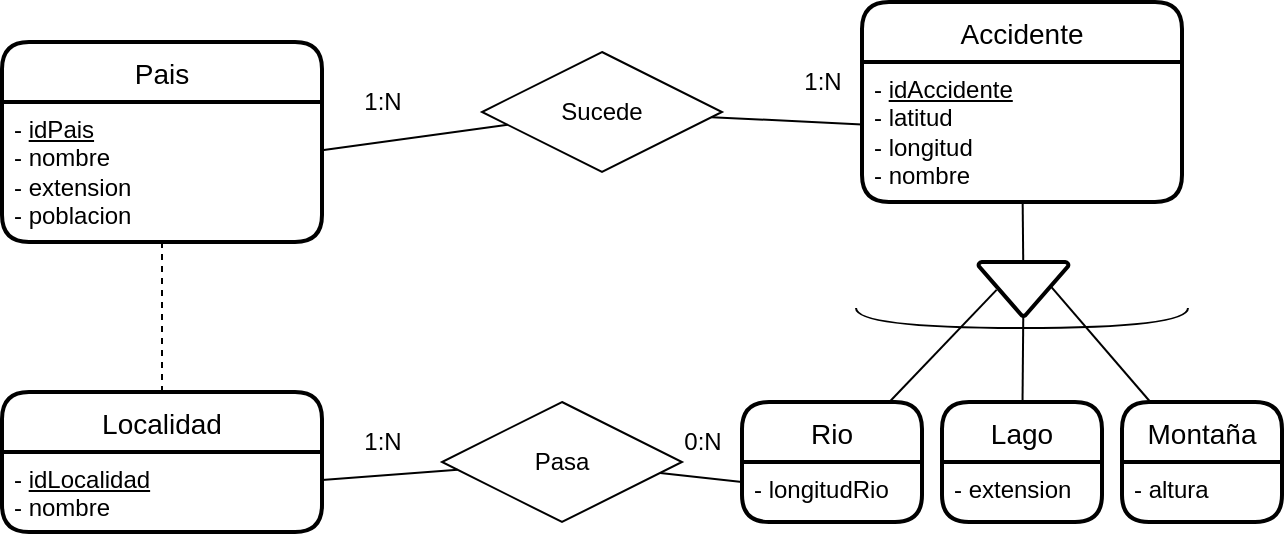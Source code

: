 <mxfile version="20.1.3" type="github">
  <diagram id="2cmeFbjExY237WY8n_J0" name="Pàgina-1">
    <mxGraphModel dx="1463" dy="629" grid="1" gridSize="10" guides="1" tooltips="1" connect="1" arrows="1" fold="1" page="1" pageScale="1" pageWidth="827" pageHeight="1169" math="0" shadow="0">
      <root>
        <mxCell id="0" />
        <mxCell id="1" parent="0" />
        <mxCell id="YCEQ_X1K06xCHxd9x4Mt-1" value="Accidente" style="swimlane;childLayout=stackLayout;horizontal=1;startSize=30;horizontalStack=0;rounded=1;fontSize=14;fontStyle=0;strokeWidth=2;resizeParent=0;resizeLast=1;shadow=0;dashed=0;align=center;" parent="1" vertex="1">
          <mxGeometry y="120" width="160" height="100" as="geometry" />
        </mxCell>
        <mxCell id="YCEQ_X1K06xCHxd9x4Mt-2" value="- &lt;u&gt;idAccidente&lt;/u&gt;&lt;br&gt;- latitud&lt;br&gt;- longitud&lt;br&gt;- nombre" style="align=left;strokeColor=none;fillColor=none;spacingLeft=4;fontSize=12;verticalAlign=top;resizable=0;rotatable=0;part=1;html=1;" parent="YCEQ_X1K06xCHxd9x4Mt-1" vertex="1">
          <mxGeometry y="30" width="160" height="70" as="geometry" />
        </mxCell>
        <mxCell id="YCEQ_X1K06xCHxd9x4Mt-4" value="Pais" style="swimlane;childLayout=stackLayout;horizontal=1;startSize=30;horizontalStack=0;rounded=1;fontSize=14;fontStyle=0;strokeWidth=2;resizeParent=0;resizeLast=1;shadow=0;dashed=0;align=center;" parent="1" vertex="1">
          <mxGeometry x="-430" y="140" width="160" height="100" as="geometry" />
        </mxCell>
        <mxCell id="YCEQ_X1K06xCHxd9x4Mt-5" value="- &lt;u&gt;idPais&lt;/u&gt;&lt;br&gt;&lt;div&gt;- nombre&lt;/div&gt;&lt;div&gt;- extension&lt;/div&gt;&lt;div&gt;- poblacion&lt;br&gt;&lt;/div&gt;" style="align=left;strokeColor=none;fillColor=none;spacingLeft=4;fontSize=12;verticalAlign=top;resizable=0;rotatable=0;part=1;html=1;" parent="YCEQ_X1K06xCHxd9x4Mt-4" vertex="1">
          <mxGeometry y="30" width="160" height="70" as="geometry" />
        </mxCell>
        <mxCell id="YCEQ_X1K06xCHxd9x4Mt-7" value="Localidad" style="swimlane;childLayout=stackLayout;horizontal=1;startSize=30;horizontalStack=0;rounded=1;fontSize=14;fontStyle=0;strokeWidth=2;resizeParent=0;resizeLast=1;shadow=0;dashed=0;align=center;" parent="1" vertex="1">
          <mxGeometry x="-430" y="315" width="160" height="70" as="geometry" />
        </mxCell>
        <mxCell id="YCEQ_X1K06xCHxd9x4Mt-8" value="- &lt;u&gt;idLocalidad&lt;/u&gt;&lt;br&gt;- nombre" style="align=left;strokeColor=none;fillColor=none;spacingLeft=4;fontSize=12;verticalAlign=top;resizable=0;rotatable=0;part=1;html=1;" parent="YCEQ_X1K06xCHxd9x4Mt-7" vertex="1">
          <mxGeometry y="30" width="160" height="40" as="geometry" />
        </mxCell>
        <mxCell id="YCEQ_X1K06xCHxd9x4Mt-15" value="Sucede" style="shape=rhombus;perimeter=rhombusPerimeter;whiteSpace=wrap;html=1;align=center;" parent="1" vertex="1">
          <mxGeometry x="-190" y="145" width="120" height="60" as="geometry" />
        </mxCell>
        <mxCell id="YCEQ_X1K06xCHxd9x4Mt-16" value="Pasa" style="shape=rhombus;perimeter=rhombusPerimeter;whiteSpace=wrap;html=1;align=center;" parent="1" vertex="1">
          <mxGeometry x="-210" y="320" width="120" height="60" as="geometry" />
        </mxCell>
        <mxCell id="YCEQ_X1K06xCHxd9x4Mt-17" value="" style="endArrow=none;html=1;rounded=0;" parent="1" source="YCEQ_X1K06xCHxd9x4Mt-5" target="YCEQ_X1K06xCHxd9x4Mt-15" edge="1">
          <mxGeometry relative="1" as="geometry">
            <mxPoint x="-210" y="260" as="sourcePoint" />
            <mxPoint x="-50" y="260" as="targetPoint" />
          </mxGeometry>
        </mxCell>
        <mxCell id="YCEQ_X1K06xCHxd9x4Mt-18" value="" style="endArrow=none;html=1;rounded=0;" parent="1" source="YCEQ_X1K06xCHxd9x4Mt-2" target="YCEQ_X1K06xCHxd9x4Mt-15" edge="1">
          <mxGeometry relative="1" as="geometry">
            <mxPoint x="-260" y="194.545" as="sourcePoint" />
            <mxPoint x="-172.8" y="188.6" as="targetPoint" />
          </mxGeometry>
        </mxCell>
        <mxCell id="YCEQ_X1K06xCHxd9x4Mt-19" value="" style="endArrow=none;html=1;rounded=0;" parent="1" source="YCEQ_X1K06xCHxd9x4Mt-16" target="YCEQ_X1K06xCHxd9x4Mt-8" edge="1">
          <mxGeometry relative="1" as="geometry">
            <mxPoint x="10" y="191.19" as="sourcePoint" />
            <mxPoint x="-65.217" y="187.609" as="targetPoint" />
          </mxGeometry>
        </mxCell>
        <mxCell id="YCEQ_X1K06xCHxd9x4Mt-20" value="" style="endArrow=none;html=1;rounded=0;dashed=1;" parent="1" source="YCEQ_X1K06xCHxd9x4Mt-7" target="YCEQ_X1K06xCHxd9x4Mt-5" edge="1">
          <mxGeometry relative="1" as="geometry">
            <mxPoint x="-340" y="320" as="sourcePoint" />
            <mxPoint x="-260" y="368.684" as="targetPoint" />
          </mxGeometry>
        </mxCell>
        <mxCell id="YCEQ_X1K06xCHxd9x4Mt-21" value="" style="endArrow=none;html=1;rounded=0;" parent="1" source="YCEQ_X1K06xCHxd9x4Mt-12" target="YCEQ_X1K06xCHxd9x4Mt-16" edge="1">
          <mxGeometry relative="1" as="geometry">
            <mxPoint x="-192.174" y="363.913" as="sourcePoint" />
            <mxPoint x="-260" y="369" as="targetPoint" />
          </mxGeometry>
        </mxCell>
        <mxCell id="YCEQ_X1K06xCHxd9x4Mt-24" value="" style="endArrow=none;html=1;rounded=0;" parent="1" source="YCEQ_X1K06xCHxd9x4Mt-22" target="YCEQ_X1K06xCHxd9x4Mt-2" edge="1">
          <mxGeometry relative="1" as="geometry">
            <mxPoint x="-50" y="370" as="sourcePoint" />
            <mxPoint x="-90.909" y="365.455" as="targetPoint" />
          </mxGeometry>
        </mxCell>
        <mxCell id="YCEQ_X1K06xCHxd9x4Mt-28" value="" style="group" parent="1" vertex="1" connectable="0">
          <mxGeometry x="-60" y="250" width="270" height="130" as="geometry" />
        </mxCell>
        <mxCell id="YCEQ_X1K06xCHxd9x4Mt-9" value="Lago" style="swimlane;childLayout=stackLayout;horizontal=1;startSize=30;horizontalStack=0;rounded=1;fontSize=14;fontStyle=0;strokeWidth=2;resizeParent=0;resizeLast=1;shadow=0;dashed=0;align=center;" parent="YCEQ_X1K06xCHxd9x4Mt-28" vertex="1">
          <mxGeometry x="100" y="70" width="80" height="60" as="geometry" />
        </mxCell>
        <mxCell id="YCEQ_X1K06xCHxd9x4Mt-10" value="- extension" style="align=left;strokeColor=none;fillColor=none;spacingLeft=4;fontSize=12;verticalAlign=top;resizable=0;rotatable=0;part=1;html=1;" parent="YCEQ_X1K06xCHxd9x4Mt-9" vertex="1">
          <mxGeometry y="30" width="80" height="30" as="geometry" />
        </mxCell>
        <mxCell id="YCEQ_X1K06xCHxd9x4Mt-11" value="Rio" style="swimlane;childLayout=stackLayout;horizontal=1;startSize=30;horizontalStack=0;rounded=1;fontSize=14;fontStyle=0;strokeWidth=2;resizeParent=0;resizeLast=1;shadow=0;dashed=0;align=center;" parent="YCEQ_X1K06xCHxd9x4Mt-28" vertex="1">
          <mxGeometry y="70" width="90" height="60" as="geometry" />
        </mxCell>
        <mxCell id="YCEQ_X1K06xCHxd9x4Mt-12" value="- longitudRio" style="align=left;strokeColor=none;fillColor=none;spacingLeft=4;fontSize=12;verticalAlign=top;resizable=0;rotatable=0;part=1;html=1;" parent="YCEQ_X1K06xCHxd9x4Mt-11" vertex="1">
          <mxGeometry y="30" width="90" height="30" as="geometry" />
        </mxCell>
        <mxCell id="YCEQ_X1K06xCHxd9x4Mt-13" value="Montaña" style="swimlane;childLayout=stackLayout;horizontal=1;startSize=30;horizontalStack=0;rounded=1;fontSize=14;fontStyle=0;strokeWidth=2;resizeParent=0;resizeLast=1;shadow=0;dashed=0;align=center;" parent="YCEQ_X1K06xCHxd9x4Mt-28" vertex="1">
          <mxGeometry x="190" y="70" width="80" height="60" as="geometry" />
        </mxCell>
        <mxCell id="YCEQ_X1K06xCHxd9x4Mt-14" value="- altura" style="align=left;strokeColor=none;fillColor=none;spacingLeft=4;fontSize=12;verticalAlign=top;resizable=0;rotatable=0;part=1;html=1;" parent="YCEQ_X1K06xCHxd9x4Mt-13" vertex="1">
          <mxGeometry y="30" width="80" height="30" as="geometry" />
        </mxCell>
        <mxCell id="YCEQ_X1K06xCHxd9x4Mt-22" value="" style="strokeWidth=2;html=1;shape=mxgraph.flowchart.merge_or_storage;whiteSpace=wrap;fontSize=12;" parent="YCEQ_X1K06xCHxd9x4Mt-28" vertex="1">
          <mxGeometry x="118.25" width="45" height="27" as="geometry" />
        </mxCell>
        <mxCell id="YCEQ_X1K06xCHxd9x4Mt-23" value="" style="shape=requiredInterface;html=1;verticalLabelPosition=bottom;sketch=0;fontSize=12;direction=south;" parent="YCEQ_X1K06xCHxd9x4Mt-28" vertex="1">
          <mxGeometry x="57" y="23" width="166" height="10" as="geometry" />
        </mxCell>
        <mxCell id="YCEQ_X1K06xCHxd9x4Mt-25" value="" style="endArrow=none;html=1;rounded=0;exitX=0.201;exitY=0.516;exitDx=0;exitDy=0;exitPerimeter=0;" parent="YCEQ_X1K06xCHxd9x4Mt-28" source="YCEQ_X1K06xCHxd9x4Mt-22" target="YCEQ_X1K06xCHxd9x4Mt-11" edge="1">
          <mxGeometry relative="1" as="geometry">
            <mxPoint x="150.621" y="10" as="sourcePoint" />
            <mxPoint x="150.334" y="-20" as="targetPoint" />
          </mxGeometry>
        </mxCell>
        <mxCell id="YCEQ_X1K06xCHxd9x4Mt-26" value="" style="endArrow=none;html=1;rounded=0;" parent="YCEQ_X1K06xCHxd9x4Mt-28" source="YCEQ_X1K06xCHxd9x4Mt-22" target="YCEQ_X1K06xCHxd9x4Mt-9" edge="1">
          <mxGeometry relative="1" as="geometry">
            <mxPoint x="137.295" y="23.932" as="sourcePoint" />
            <mxPoint x="80" y="80" as="targetPoint" />
          </mxGeometry>
        </mxCell>
        <mxCell id="YCEQ_X1K06xCHxd9x4Mt-27" value="" style="endArrow=none;html=1;rounded=0;exitX=0.794;exitY=0.432;exitDx=0;exitDy=0;exitPerimeter=0;" parent="YCEQ_X1K06xCHxd9x4Mt-28" source="YCEQ_X1K06xCHxd9x4Mt-22" target="YCEQ_X1K06xCHxd9x4Mt-13" edge="1">
          <mxGeometry relative="1" as="geometry">
            <mxPoint x="147.295" y="33.932" as="sourcePoint" />
            <mxPoint x="148.933" y="80" as="targetPoint" />
          </mxGeometry>
        </mxCell>
        <mxCell id="6E9oyV73zOLpp6oEfOBd-2" value="1:N" style="text;html=1;align=center;verticalAlign=middle;resizable=0;points=[];autosize=1;strokeColor=none;fillColor=none;" vertex="1" parent="1">
          <mxGeometry x="-260" y="155" width="40" height="30" as="geometry" />
        </mxCell>
        <mxCell id="6E9oyV73zOLpp6oEfOBd-3" value="1:N" style="text;html=1;align=center;verticalAlign=middle;resizable=0;points=[];autosize=1;strokeColor=none;fillColor=none;" vertex="1" parent="1">
          <mxGeometry x="-40" y="145" width="40" height="30" as="geometry" />
        </mxCell>
        <mxCell id="6E9oyV73zOLpp6oEfOBd-4" value="1:N" style="text;html=1;align=center;verticalAlign=middle;resizable=0;points=[];autosize=1;strokeColor=none;fillColor=none;" vertex="1" parent="1">
          <mxGeometry x="-260" y="325" width="40" height="30" as="geometry" />
        </mxCell>
        <mxCell id="6E9oyV73zOLpp6oEfOBd-7" value="0:N" style="text;html=1;align=center;verticalAlign=middle;resizable=0;points=[];autosize=1;strokeColor=none;fillColor=none;" vertex="1" parent="1">
          <mxGeometry x="-100" y="325" width="40" height="30" as="geometry" />
        </mxCell>
      </root>
    </mxGraphModel>
  </diagram>
</mxfile>

